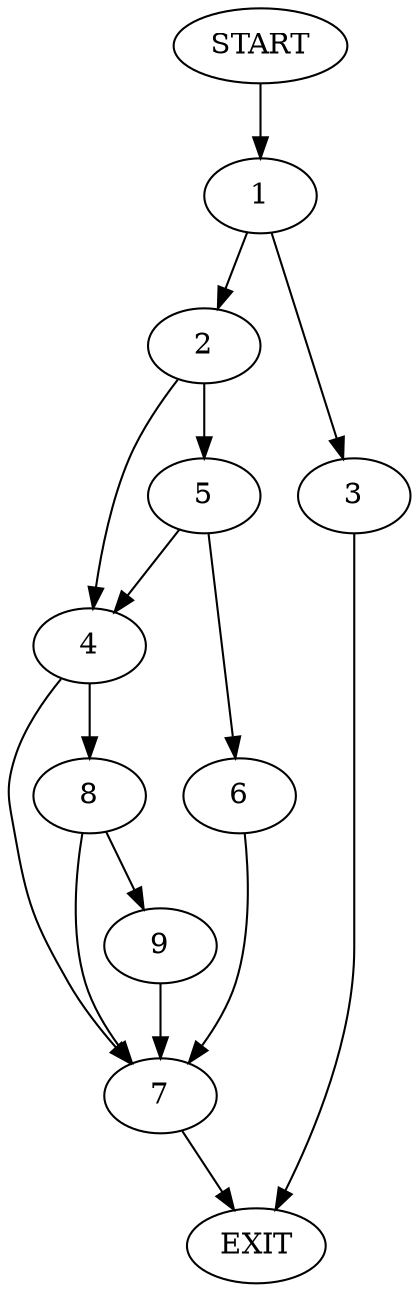 digraph {
0 [label="START"]
10 [label="EXIT"]
0 -> 1
1 -> 2
1 -> 3
2 -> 4
2 -> 5
3 -> 10
5 -> 6
5 -> 4
4 -> 7
4 -> 8
6 -> 7
7 -> 10
8 -> 9
8 -> 7
9 -> 7
}
